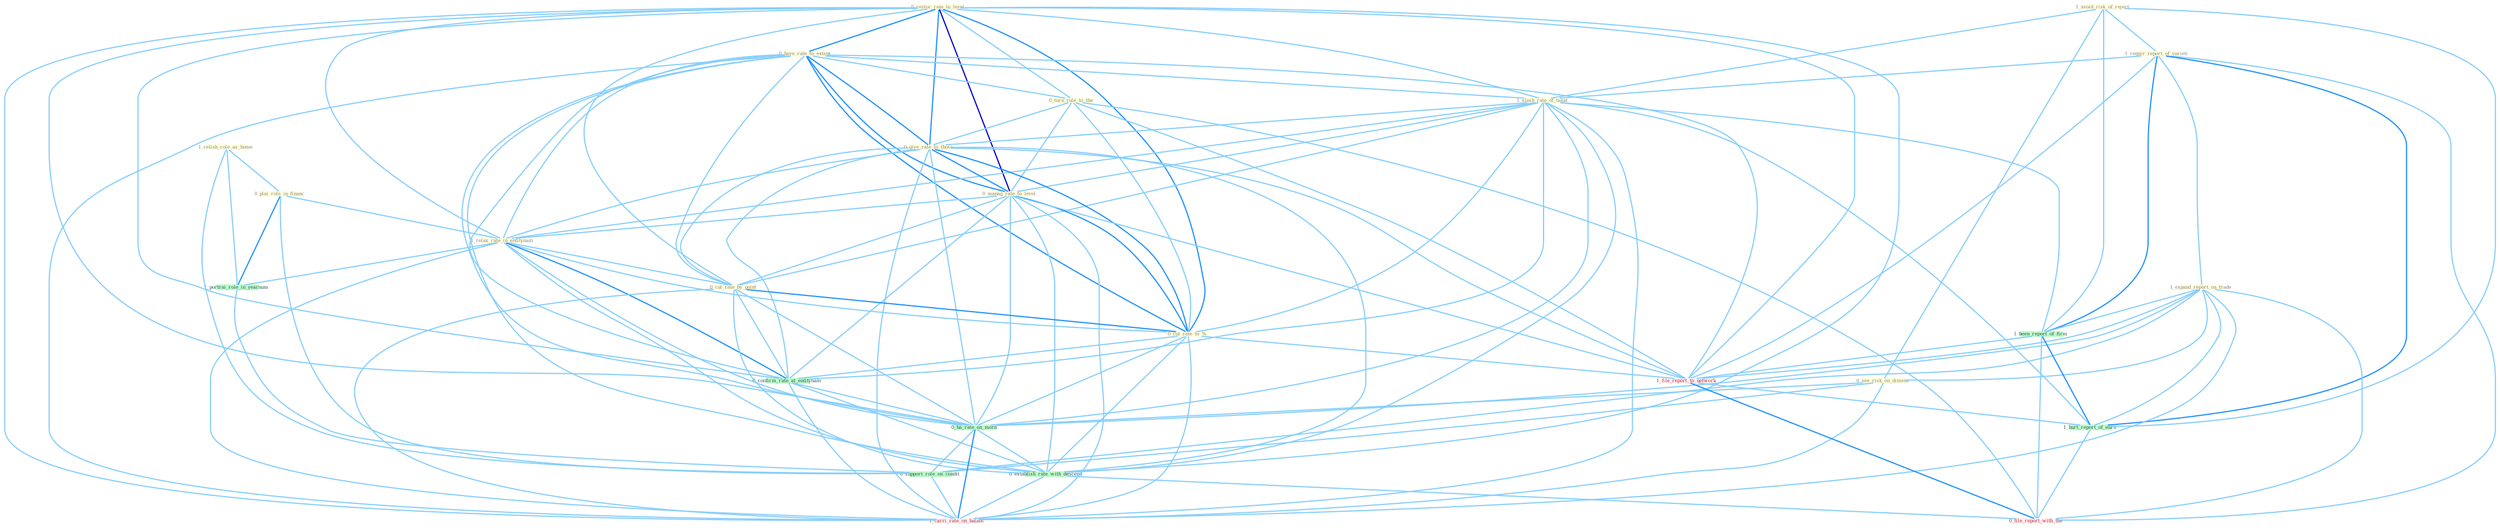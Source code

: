 Graph G{ 
    node
    [shape=polygon,style=filled,width=.5,height=.06,color="#BDFCC9",fixedsize=true,fontsize=4,
    fontcolor="#2f4f4f"];
    {node
    [color="#ffffe0", fontcolor="#8b7d6b"] "0_restor_rate_to_level " "1_avoid_risk_of_reject " "0_have_rate_to_extent " "1_relish_role_as_home " "1_requir_report_of_varieti " "1_slash_rate_of_taxat " "0_turn_rule_to_the " "0_give_rate_to_those " "0_plai_role_in_financ " "0_manag_rate_to_level " "1_expand_report_on_trade " "1_relax_rate_in_entitynam " "0_cut_rate_by_point " "0_cut_rate_to_% " "0_see_risk_on_dimens "}
{node [color="#fff0f5", fontcolor="#b22222"] "1_file_report_to_network " "1_carri_rate_on_balanc " "0_file_report_with_the "}
edge [color="#B0E2FF"];

	"0_restor_rate_to_level " -- "0_have_rate_to_extent " [w="2", color="#1e90ff" , len=0.8];
	"0_restor_rate_to_level " -- "1_slash_rate_of_taxat " [w="1", color="#87cefa" ];
	"0_restor_rate_to_level " -- "0_turn_rule_to_the " [w="1", color="#87cefa" ];
	"0_restor_rate_to_level " -- "0_give_rate_to_those " [w="2", color="#1e90ff" , len=0.8];
	"0_restor_rate_to_level " -- "0_manag_rate_to_level " [w="3", color="#0000cd" , len=0.6];
	"0_restor_rate_to_level " -- "1_relax_rate_in_entitynam " [w="1", color="#87cefa" ];
	"0_restor_rate_to_level " -- "0_cut_rate_by_point " [w="1", color="#87cefa" ];
	"0_restor_rate_to_level " -- "0_cut_rate_to_% " [w="2", color="#1e90ff" , len=0.8];
	"0_restor_rate_to_level " -- "0_confirm_rate_at_entitynam " [w="1", color="#87cefa" ];
	"0_restor_rate_to_level " -- "1_file_report_to_network " [w="1", color="#87cefa" ];
	"0_restor_rate_to_level " -- "0_ha_rate_on_morn " [w="1", color="#87cefa" ];
	"0_restor_rate_to_level " -- "0_establish_rate_with_descend " [w="1", color="#87cefa" ];
	"0_restor_rate_to_level " -- "1_carri_rate_on_balanc " [w="1", color="#87cefa" ];
	"1_avoid_risk_of_reject " -- "1_requir_report_of_varieti " [w="1", color="#87cefa" ];
	"1_avoid_risk_of_reject " -- "1_slash_rate_of_taxat " [w="1", color="#87cefa" ];
	"1_avoid_risk_of_reject " -- "0_see_risk_on_dimens " [w="1", color="#87cefa" ];
	"1_avoid_risk_of_reject " -- "1_been_report_of_firm " [w="1", color="#87cefa" ];
	"1_avoid_risk_of_reject " -- "1_hurt_report_of_earn " [w="1", color="#87cefa" ];
	"0_have_rate_to_extent " -- "1_slash_rate_of_taxat " [w="1", color="#87cefa" ];
	"0_have_rate_to_extent " -- "0_turn_rule_to_the " [w="1", color="#87cefa" ];
	"0_have_rate_to_extent " -- "0_give_rate_to_those " [w="2", color="#1e90ff" , len=0.8];
	"0_have_rate_to_extent " -- "0_manag_rate_to_level " [w="2", color="#1e90ff" , len=0.8];
	"0_have_rate_to_extent " -- "1_relax_rate_in_entitynam " [w="1", color="#87cefa" ];
	"0_have_rate_to_extent " -- "0_cut_rate_by_point " [w="1", color="#87cefa" ];
	"0_have_rate_to_extent " -- "0_cut_rate_to_% " [w="2", color="#1e90ff" , len=0.8];
	"0_have_rate_to_extent " -- "0_confirm_rate_at_entitynam " [w="1", color="#87cefa" ];
	"0_have_rate_to_extent " -- "1_file_report_to_network " [w="1", color="#87cefa" ];
	"0_have_rate_to_extent " -- "0_ha_rate_on_morn " [w="1", color="#87cefa" ];
	"0_have_rate_to_extent " -- "0_establish_rate_with_descend " [w="1", color="#87cefa" ];
	"0_have_rate_to_extent " -- "1_carri_rate_on_balanc " [w="1", color="#87cefa" ];
	"1_relish_role_as_home " -- "0_plai_role_in_financ " [w="1", color="#87cefa" ];
	"1_relish_role_as_home " -- "1_portrai_role_in_yearnum " [w="1", color="#87cefa" ];
	"1_relish_role_as_home " -- "0_support_role_on_condit " [w="1", color="#87cefa" ];
	"1_requir_report_of_varieti " -- "1_slash_rate_of_taxat " [w="1", color="#87cefa" ];
	"1_requir_report_of_varieti " -- "1_expand_report_on_trade " [w="1", color="#87cefa" ];
	"1_requir_report_of_varieti " -- "1_been_report_of_firm " [w="2", color="#1e90ff" , len=0.8];
	"1_requir_report_of_varieti " -- "1_file_report_to_network " [w="1", color="#87cefa" ];
	"1_requir_report_of_varieti " -- "1_hurt_report_of_earn " [w="2", color="#1e90ff" , len=0.8];
	"1_requir_report_of_varieti " -- "0_file_report_with_the " [w="1", color="#87cefa" ];
	"1_slash_rate_of_taxat " -- "0_give_rate_to_those " [w="1", color="#87cefa" ];
	"1_slash_rate_of_taxat " -- "0_manag_rate_to_level " [w="1", color="#87cefa" ];
	"1_slash_rate_of_taxat " -- "1_relax_rate_in_entitynam " [w="1", color="#87cefa" ];
	"1_slash_rate_of_taxat " -- "0_cut_rate_by_point " [w="1", color="#87cefa" ];
	"1_slash_rate_of_taxat " -- "0_cut_rate_to_% " [w="1", color="#87cefa" ];
	"1_slash_rate_of_taxat " -- "0_confirm_rate_at_entitynam " [w="1", color="#87cefa" ];
	"1_slash_rate_of_taxat " -- "1_been_report_of_firm " [w="1", color="#87cefa" ];
	"1_slash_rate_of_taxat " -- "0_ha_rate_on_morn " [w="1", color="#87cefa" ];
	"1_slash_rate_of_taxat " -- "1_hurt_report_of_earn " [w="1", color="#87cefa" ];
	"1_slash_rate_of_taxat " -- "0_establish_rate_with_descend " [w="1", color="#87cefa" ];
	"1_slash_rate_of_taxat " -- "1_carri_rate_on_balanc " [w="1", color="#87cefa" ];
	"0_turn_rule_to_the " -- "0_give_rate_to_those " [w="1", color="#87cefa" ];
	"0_turn_rule_to_the " -- "0_manag_rate_to_level " [w="1", color="#87cefa" ];
	"0_turn_rule_to_the " -- "0_cut_rate_to_% " [w="1", color="#87cefa" ];
	"0_turn_rule_to_the " -- "1_file_report_to_network " [w="1", color="#87cefa" ];
	"0_turn_rule_to_the " -- "0_file_report_with_the " [w="1", color="#87cefa" ];
	"0_give_rate_to_those " -- "0_manag_rate_to_level " [w="2", color="#1e90ff" , len=0.8];
	"0_give_rate_to_those " -- "1_relax_rate_in_entitynam " [w="1", color="#87cefa" ];
	"0_give_rate_to_those " -- "0_cut_rate_by_point " [w="1", color="#87cefa" ];
	"0_give_rate_to_those " -- "0_cut_rate_to_% " [w="2", color="#1e90ff" , len=0.8];
	"0_give_rate_to_those " -- "0_confirm_rate_at_entitynam " [w="1", color="#87cefa" ];
	"0_give_rate_to_those " -- "1_file_report_to_network " [w="1", color="#87cefa" ];
	"0_give_rate_to_those " -- "0_ha_rate_on_morn " [w="1", color="#87cefa" ];
	"0_give_rate_to_those " -- "0_establish_rate_with_descend " [w="1", color="#87cefa" ];
	"0_give_rate_to_those " -- "1_carri_rate_on_balanc " [w="1", color="#87cefa" ];
	"0_plai_role_in_financ " -- "1_relax_rate_in_entitynam " [w="1", color="#87cefa" ];
	"0_plai_role_in_financ " -- "1_portrai_role_in_yearnum " [w="2", color="#1e90ff" , len=0.8];
	"0_plai_role_in_financ " -- "0_support_role_on_condit " [w="1", color="#87cefa" ];
	"0_manag_rate_to_level " -- "1_relax_rate_in_entitynam " [w="1", color="#87cefa" ];
	"0_manag_rate_to_level " -- "0_cut_rate_by_point " [w="1", color="#87cefa" ];
	"0_manag_rate_to_level " -- "0_cut_rate_to_% " [w="2", color="#1e90ff" , len=0.8];
	"0_manag_rate_to_level " -- "0_confirm_rate_at_entitynam " [w="1", color="#87cefa" ];
	"0_manag_rate_to_level " -- "1_file_report_to_network " [w="1", color="#87cefa" ];
	"0_manag_rate_to_level " -- "0_ha_rate_on_morn " [w="1", color="#87cefa" ];
	"0_manag_rate_to_level " -- "0_establish_rate_with_descend " [w="1", color="#87cefa" ];
	"0_manag_rate_to_level " -- "1_carri_rate_on_balanc " [w="1", color="#87cefa" ];
	"1_expand_report_on_trade " -- "0_see_risk_on_dimens " [w="1", color="#87cefa" ];
	"1_expand_report_on_trade " -- "1_been_report_of_firm " [w="1", color="#87cefa" ];
	"1_expand_report_on_trade " -- "1_file_report_to_network " [w="1", color="#87cefa" ];
	"1_expand_report_on_trade " -- "0_ha_rate_on_morn " [w="1", color="#87cefa" ];
	"1_expand_report_on_trade " -- "1_hurt_report_of_earn " [w="1", color="#87cefa" ];
	"1_expand_report_on_trade " -- "0_support_role_on_condit " [w="1", color="#87cefa" ];
	"1_expand_report_on_trade " -- "1_carri_rate_on_balanc " [w="1", color="#87cefa" ];
	"1_expand_report_on_trade " -- "0_file_report_with_the " [w="1", color="#87cefa" ];
	"1_relax_rate_in_entitynam " -- "0_cut_rate_by_point " [w="1", color="#87cefa" ];
	"1_relax_rate_in_entitynam " -- "0_cut_rate_to_% " [w="1", color="#87cefa" ];
	"1_relax_rate_in_entitynam " -- "0_confirm_rate_at_entitynam " [w="2", color="#1e90ff" , len=0.8];
	"1_relax_rate_in_entitynam " -- "1_portrai_role_in_yearnum " [w="1", color="#87cefa" ];
	"1_relax_rate_in_entitynam " -- "0_ha_rate_on_morn " [w="1", color="#87cefa" ];
	"1_relax_rate_in_entitynam " -- "0_establish_rate_with_descend " [w="1", color="#87cefa" ];
	"1_relax_rate_in_entitynam " -- "1_carri_rate_on_balanc " [w="1", color="#87cefa" ];
	"0_cut_rate_by_point " -- "0_cut_rate_to_% " [w="2", color="#1e90ff" , len=0.8];
	"0_cut_rate_by_point " -- "0_confirm_rate_at_entitynam " [w="1", color="#87cefa" ];
	"0_cut_rate_by_point " -- "0_ha_rate_on_morn " [w="1", color="#87cefa" ];
	"0_cut_rate_by_point " -- "0_establish_rate_with_descend " [w="1", color="#87cefa" ];
	"0_cut_rate_by_point " -- "1_carri_rate_on_balanc " [w="1", color="#87cefa" ];
	"0_cut_rate_to_% " -- "0_confirm_rate_at_entitynam " [w="1", color="#87cefa" ];
	"0_cut_rate_to_% " -- "1_file_report_to_network " [w="1", color="#87cefa" ];
	"0_cut_rate_to_% " -- "0_ha_rate_on_morn " [w="1", color="#87cefa" ];
	"0_cut_rate_to_% " -- "0_establish_rate_with_descend " [w="1", color="#87cefa" ];
	"0_cut_rate_to_% " -- "1_carri_rate_on_balanc " [w="1", color="#87cefa" ];
	"0_see_risk_on_dimens " -- "0_ha_rate_on_morn " [w="1", color="#87cefa" ];
	"0_see_risk_on_dimens " -- "0_support_role_on_condit " [w="1", color="#87cefa" ];
	"0_see_risk_on_dimens " -- "1_carri_rate_on_balanc " [w="1", color="#87cefa" ];
	"0_confirm_rate_at_entitynam " -- "0_ha_rate_on_morn " [w="1", color="#87cefa" ];
	"0_confirm_rate_at_entitynam " -- "0_establish_rate_with_descend " [w="1", color="#87cefa" ];
	"0_confirm_rate_at_entitynam " -- "1_carri_rate_on_balanc " [w="1", color="#87cefa" ];
	"1_been_report_of_firm " -- "1_file_report_to_network " [w="1", color="#87cefa" ];
	"1_been_report_of_firm " -- "1_hurt_report_of_earn " [w="2", color="#1e90ff" , len=0.8];
	"1_been_report_of_firm " -- "0_file_report_with_the " [w="1", color="#87cefa" ];
	"1_file_report_to_network " -- "1_hurt_report_of_earn " [w="1", color="#87cefa" ];
	"1_file_report_to_network " -- "0_file_report_with_the " [w="2", color="#1e90ff" , len=0.8];
	"1_portrai_role_in_yearnum " -- "0_support_role_on_condit " [w="1", color="#87cefa" ];
	"0_ha_rate_on_morn " -- "0_support_role_on_condit " [w="1", color="#87cefa" ];
	"0_ha_rate_on_morn " -- "0_establish_rate_with_descend " [w="1", color="#87cefa" ];
	"0_ha_rate_on_morn " -- "1_carri_rate_on_balanc " [w="2", color="#1e90ff" , len=0.8];
	"1_hurt_report_of_earn " -- "0_file_report_with_the " [w="1", color="#87cefa" ];
	"0_support_role_on_condit " -- "1_carri_rate_on_balanc " [w="1", color="#87cefa" ];
	"0_establish_rate_with_descend " -- "1_carri_rate_on_balanc " [w="1", color="#87cefa" ];
	"0_establish_rate_with_descend " -- "0_file_report_with_the " [w="1", color="#87cefa" ];
}